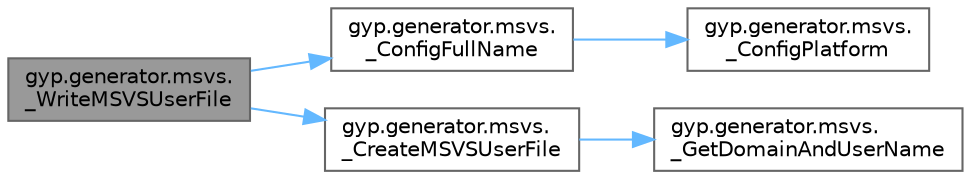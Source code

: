 digraph "gyp.generator.msvs._WriteMSVSUserFile"
{
 // LATEX_PDF_SIZE
  bgcolor="transparent";
  edge [fontname=Helvetica,fontsize=10,labelfontname=Helvetica,labelfontsize=10];
  node [fontname=Helvetica,fontsize=10,shape=box,height=0.2,width=0.4];
  rankdir="LR";
  Node1 [id="Node000001",label="gyp.generator.msvs.\l_WriteMSVSUserFile",height=0.2,width=0.4,color="gray40", fillcolor="grey60", style="filled", fontcolor="black",tooltip=" "];
  Node1 -> Node2 [id="edge9_Node000001_Node000002",color="steelblue1",style="solid",tooltip=" "];
  Node2 [id="Node000002",label="gyp.generator.msvs.\l_ConfigFullName",height=0.2,width=0.4,color="grey40", fillcolor="white", style="filled",URL="$namespacegyp_1_1generator_1_1msvs.html#a8a4d2a99d70ef927f3c64435b4a5d30c",tooltip=" "];
  Node2 -> Node3 [id="edge10_Node000002_Node000003",color="steelblue1",style="solid",tooltip=" "];
  Node3 [id="Node000003",label="gyp.generator.msvs.\l_ConfigPlatform",height=0.2,width=0.4,color="grey40", fillcolor="white", style="filled",URL="$namespacegyp_1_1generator_1_1msvs.html#a64ffcac1a3d2cb45c589e0427d447266",tooltip=" "];
  Node1 -> Node4 [id="edge11_Node000001_Node000004",color="steelblue1",style="solid",tooltip=" "];
  Node4 [id="Node000004",label="gyp.generator.msvs.\l_CreateMSVSUserFile",height=0.2,width=0.4,color="grey40", fillcolor="white", style="filled",URL="$namespacegyp_1_1generator_1_1msvs.html#ad8ae1a351784d32ecb74d7a6822961d1",tooltip=" "];
  Node4 -> Node5 [id="edge12_Node000004_Node000005",color="steelblue1",style="solid",tooltip=" "];
  Node5 [id="Node000005",label="gyp.generator.msvs.\l_GetDomainAndUserName",height=0.2,width=0.4,color="grey40", fillcolor="white", style="filled",URL="$namespacegyp_1_1generator_1_1msvs.html#adbab0ec01d1f220a4ef6c16bf490c6d2",tooltip=" "];
}
